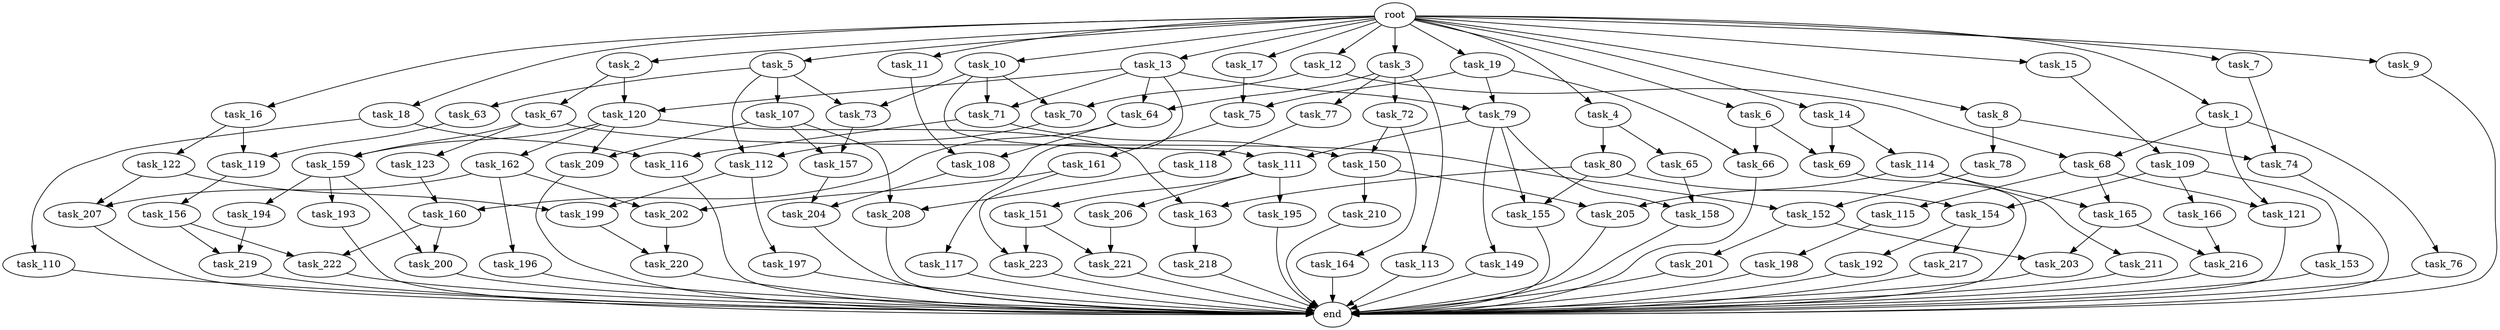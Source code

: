 digraph G {
  task_116 [size="1554778161152.000000"];
  task_163 [size="893353197568.000000"];
  task_15 [size="1024.000000"];
  task_118 [size="858993459200.000000"];
  task_207 [size="292057776128.000000"];
  task_153 [size="137438953472.000000"];
  end [size="0.000000"];
  task_7 [size="1024.000000"];
  task_119 [size="970662608896.000000"];
  task_220 [size="970662608896.000000"];
  task_166 [size="137438953472.000000"];
  task_79 [size="584115552256.000000"];
  task_75 [size="171798691840.000000"];
  task_154 [size="171798691840.000000"];
  task_204 [size="584115552256.000000"];
  task_117 [size="549755813888.000000"];
  task_155 [size="111669149696.000000"];
  task_9 [size="1024.000000"];
  task_196 [size="77309411328.000000"];
  task_211 [size="34359738368.000000"];
  task_216 [size="635655159808.000000"];
  task_112 [size="171798691840.000000"];
  task_121 [size="833223655424.000000"];
  task_164 [size="858993459200.000000"];
  task_217 [size="309237645312.000000"];
  task_202 [size="627065225216.000000"];
  task_73 [size="274877906944.000000"];
  task_64 [size="764504178688.000000"];
  task_77 [size="214748364800.000000"];
  task_198 [size="309237645312.000000"];
  task_65 [size="549755813888.000000"];
  task_150 [size="1554778161152.000000"];
  task_18 [size="1024.000000"];
  task_159 [size="1073741824000.000000"];
  task_63 [size="137438953472.000000"];
  task_68 [size="1116691496960.000000"];
  task_115 [size="137438953472.000000"];
  task_206 [size="34359738368.000000"];
  task_160 [size="352187318272.000000"];
  task_5 [size="1024.000000"];
  task_11 [size="1024.000000"];
  task_156 [size="549755813888.000000"];
  task_1 [size="1024.000000"];
  task_78 [size="858993459200.000000"];
  task_157 [size="292057776128.000000"];
  task_109 [size="77309411328.000000"];
  task_210 [size="695784701952.000000"];
  task_201 [size="137438953472.000000"];
  task_69 [size="936302870528.000000"];
  task_162 [size="858993459200.000000"];
  task_80 [size="549755813888.000000"];
  task_123 [size="214748364800.000000"];
  task_194 [size="858993459200.000000"];
  task_66 [size="111669149696.000000"];
  task_205 [size="730144440320.000000"];
  task_161 [size="309237645312.000000"];
  task_19 [size="1024.000000"];
  task_195 [size="34359738368.000000"];
  task_192 [size="309237645312.000000"];
  task_4 [size="1024.000000"];
  task_10 [size="1024.000000"];
  task_193 [size="858993459200.000000"];
  task_158 [size="111669149696.000000"];
  task_70 [size="558345748480.000000"];
  task_71 [size="687194767360.000000"];
  task_67 [size="137438953472.000000"];
  task_14 [size="1024.000000"];
  task_12 [size="1024.000000"];
  task_13 [size="1024.000000"];
  task_223 [size="1408749273088.000000"];
  task_108 [size="446676598784.000000"];
  task_3 [size="1024.000000"];
  task_114 [size="858993459200.000000"];
  task_151 [size="34359738368.000000"];
  task_113 [size="214748364800.000000"];
  task_6 [size="1024.000000"];
  task_203 [size="352187318272.000000"];
  task_2 [size="1024.000000"];
  task_209 [size="936302870528.000000"];
  task_221 [size="893353197568.000000"];
  task_219 [size="833223655424.000000"];
  task_107 [size="137438953472.000000"];
  task_72 [size="214748364800.000000"];
  task_74 [size="893353197568.000000"];
  task_149 [size="77309411328.000000"];
  task_17 [size="1024.000000"];
  task_76 [size="695784701952.000000"];
  task_165 [size="171798691840.000000"];
  task_120 [size="687194767360.000000"];
  task_200 [size="996432412672.000000"];
  root [size="0.000000"];
  task_197 [size="34359738368.000000"];
  task_111 [size="214748364800.000000"];
  task_8 [size="1024.000000"];
  task_16 [size="1024.000000"];
  task_199 [size="249108103168.000000"];
  task_152 [size="292057776128.000000"];
  task_218 [size="695784701952.000000"];
  task_222 [size="274877906944.000000"];
  task_110 [size="858993459200.000000"];
  task_122 [size="549755813888.000000"];
  task_208 [size="627065225216.000000"];

  task_116 -> end [size="1.000000"];
  task_163 -> task_218 [size="679477248.000000"];
  task_15 -> task_109 [size="75497472.000000"];
  task_118 -> task_208 [size="536870912.000000"];
  task_207 -> end [size="1.000000"];
  task_153 -> end [size="1.000000"];
  task_7 -> task_74 [size="33554432.000000"];
  task_119 -> task_156 [size="536870912.000000"];
  task_220 -> end [size="1.000000"];
  task_166 -> task_216 [size="411041792.000000"];
  task_79 -> task_149 [size="75497472.000000"];
  task_79 -> task_158 [size="75497472.000000"];
  task_79 -> task_155 [size="75497472.000000"];
  task_79 -> task_111 [size="75497472.000000"];
  task_75 -> task_161 [size="301989888.000000"];
  task_154 -> task_217 [size="301989888.000000"];
  task_154 -> task_192 [size="301989888.000000"];
  task_204 -> end [size="1.000000"];
  task_117 -> end [size="1.000000"];
  task_155 -> end [size="1.000000"];
  task_9 -> end [size="1.000000"];
  task_196 -> end [size="1.000000"];
  task_211 -> end [size="1.000000"];
  task_216 -> end [size="1.000000"];
  task_112 -> task_199 [size="33554432.000000"];
  task_112 -> task_197 [size="33554432.000000"];
  task_121 -> end [size="1.000000"];
  task_164 -> end [size="1.000000"];
  task_217 -> end [size="1.000000"];
  task_202 -> task_220 [size="411041792.000000"];
  task_73 -> task_157 [size="209715200.000000"];
  task_64 -> task_108 [size="134217728.000000"];
  task_64 -> task_160 [size="134217728.000000"];
  task_77 -> task_118 [size="838860800.000000"];
  task_198 -> end [size="1.000000"];
  task_65 -> task_158 [size="33554432.000000"];
  task_150 -> task_210 [size="679477248.000000"];
  task_150 -> task_205 [size="679477248.000000"];
  task_18 -> task_110 [size="838860800.000000"];
  task_18 -> task_116 [size="838860800.000000"];
  task_159 -> task_193 [size="838860800.000000"];
  task_159 -> task_200 [size="838860800.000000"];
  task_159 -> task_194 [size="838860800.000000"];
  task_63 -> task_119 [size="411041792.000000"];
  task_68 -> task_165 [size="134217728.000000"];
  task_68 -> task_121 [size="134217728.000000"];
  task_68 -> task_115 [size="134217728.000000"];
  task_115 -> task_198 [size="301989888.000000"];
  task_206 -> task_221 [size="33554432.000000"];
  task_160 -> task_200 [size="134217728.000000"];
  task_160 -> task_222 [size="134217728.000000"];
  task_5 -> task_63 [size="134217728.000000"];
  task_5 -> task_112 [size="134217728.000000"];
  task_5 -> task_73 [size="134217728.000000"];
  task_5 -> task_107 [size="134217728.000000"];
  task_11 -> task_108 [size="301989888.000000"];
  task_156 -> task_222 [size="134217728.000000"];
  task_156 -> task_219 [size="134217728.000000"];
  task_1 -> task_68 [size="679477248.000000"];
  task_1 -> task_76 [size="679477248.000000"];
  task_1 -> task_121 [size="679477248.000000"];
  task_78 -> task_152 [size="75497472.000000"];
  task_157 -> task_204 [size="33554432.000000"];
  task_109 -> task_153 [size="134217728.000000"];
  task_109 -> task_166 [size="134217728.000000"];
  task_109 -> task_154 [size="134217728.000000"];
  task_210 -> end [size="1.000000"];
  task_201 -> end [size="1.000000"];
  task_69 -> end [size="1.000000"];
  task_162 -> task_196 [size="75497472.000000"];
  task_162 -> task_207 [size="75497472.000000"];
  task_162 -> task_202 [size="75497472.000000"];
  task_80 -> task_154 [size="33554432.000000"];
  task_80 -> task_155 [size="33554432.000000"];
  task_80 -> task_163 [size="33554432.000000"];
  task_123 -> task_160 [size="209715200.000000"];
  task_194 -> task_219 [size="679477248.000000"];
  task_66 -> end [size="1.000000"];
  task_205 -> end [size="1.000000"];
  task_161 -> task_223 [size="536870912.000000"];
  task_161 -> task_202 [size="536870912.000000"];
  task_19 -> task_66 [size="33554432.000000"];
  task_19 -> task_75 [size="33554432.000000"];
  task_19 -> task_79 [size="33554432.000000"];
  task_195 -> end [size="1.000000"];
  task_192 -> end [size="1.000000"];
  task_4 -> task_65 [size="536870912.000000"];
  task_4 -> task_80 [size="536870912.000000"];
  task_10 -> task_73 [size="134217728.000000"];
  task_10 -> task_111 [size="134217728.000000"];
  task_10 -> task_70 [size="134217728.000000"];
  task_10 -> task_71 [size="134217728.000000"];
  task_193 -> end [size="1.000000"];
  task_158 -> end [size="1.000000"];
  task_70 -> task_112 [size="33554432.000000"];
  task_71 -> task_116 [size="679477248.000000"];
  task_71 -> task_150 [size="679477248.000000"];
  task_67 -> task_123 [size="209715200.000000"];
  task_67 -> task_152 [size="209715200.000000"];
  task_67 -> task_159 [size="209715200.000000"];
  task_14 -> task_114 [size="838860800.000000"];
  task_14 -> task_69 [size="838860800.000000"];
  task_12 -> task_68 [size="411041792.000000"];
  task_12 -> task_70 [size="411041792.000000"];
  task_13 -> task_120 [size="536870912.000000"];
  task_13 -> task_117 [size="536870912.000000"];
  task_13 -> task_79 [size="536870912.000000"];
  task_13 -> task_64 [size="536870912.000000"];
  task_13 -> task_71 [size="536870912.000000"];
  task_223 -> end [size="1.000000"];
  task_108 -> task_204 [size="536870912.000000"];
  task_3 -> task_72 [size="209715200.000000"];
  task_3 -> task_64 [size="209715200.000000"];
  task_3 -> task_77 [size="209715200.000000"];
  task_3 -> task_113 [size="209715200.000000"];
  task_114 -> task_165 [size="33554432.000000"];
  task_114 -> task_205 [size="33554432.000000"];
  task_114 -> task_211 [size="33554432.000000"];
  task_151 -> task_221 [size="838860800.000000"];
  task_151 -> task_223 [size="838860800.000000"];
  task_113 -> end [size="1.000000"];
  task_6 -> task_66 [size="75497472.000000"];
  task_6 -> task_69 [size="75497472.000000"];
  task_203 -> end [size="1.000000"];
  task_2 -> task_120 [size="134217728.000000"];
  task_2 -> task_67 [size="134217728.000000"];
  task_209 -> end [size="1.000000"];
  task_221 -> end [size="1.000000"];
  task_219 -> end [size="1.000000"];
  task_107 -> task_208 [size="75497472.000000"];
  task_107 -> task_157 [size="75497472.000000"];
  task_107 -> task_209 [size="75497472.000000"];
  task_72 -> task_164 [size="838860800.000000"];
  task_72 -> task_150 [size="838860800.000000"];
  task_74 -> end [size="1.000000"];
  task_149 -> end [size="1.000000"];
  task_17 -> task_75 [size="134217728.000000"];
  task_76 -> end [size="1.000000"];
  task_165 -> task_203 [size="209715200.000000"];
  task_165 -> task_216 [size="209715200.000000"];
  task_120 -> task_163 [size="838860800.000000"];
  task_120 -> task_162 [size="838860800.000000"];
  task_120 -> task_209 [size="838860800.000000"];
  task_120 -> task_159 [size="838860800.000000"];
  task_200 -> end [size="1.000000"];
  root -> task_13 [size="1.000000"];
  root -> task_17 [size="1.000000"];
  root -> task_3 [size="1.000000"];
  root -> task_4 [size="1.000000"];
  root -> task_11 [size="1.000000"];
  root -> task_15 [size="1.000000"];
  root -> task_10 [size="1.000000"];
  root -> task_6 [size="1.000000"];
  root -> task_9 [size="1.000000"];
  root -> task_16 [size="1.000000"];
  root -> task_8 [size="1.000000"];
  root -> task_18 [size="1.000000"];
  root -> task_1 [size="1.000000"];
  root -> task_5 [size="1.000000"];
  root -> task_19 [size="1.000000"];
  root -> task_2 [size="1.000000"];
  root -> task_14 [size="1.000000"];
  root -> task_7 [size="1.000000"];
  root -> task_12 [size="1.000000"];
  task_197 -> end [size="1.000000"];
  task_111 -> task_206 [size="33554432.000000"];
  task_111 -> task_195 [size="33554432.000000"];
  task_111 -> task_151 [size="33554432.000000"];
  task_8 -> task_78 [size="838860800.000000"];
  task_8 -> task_74 [size="838860800.000000"];
  task_16 -> task_119 [size="536870912.000000"];
  task_16 -> task_122 [size="536870912.000000"];
  task_199 -> task_220 [size="536870912.000000"];
  task_152 -> task_201 [size="134217728.000000"];
  task_152 -> task_203 [size="134217728.000000"];
  task_218 -> end [size="1.000000"];
  task_222 -> end [size="1.000000"];
  task_110 -> end [size="1.000000"];
  task_122 -> task_199 [size="209715200.000000"];
  task_122 -> task_207 [size="209715200.000000"];
  task_208 -> end [size="1.000000"];
}
